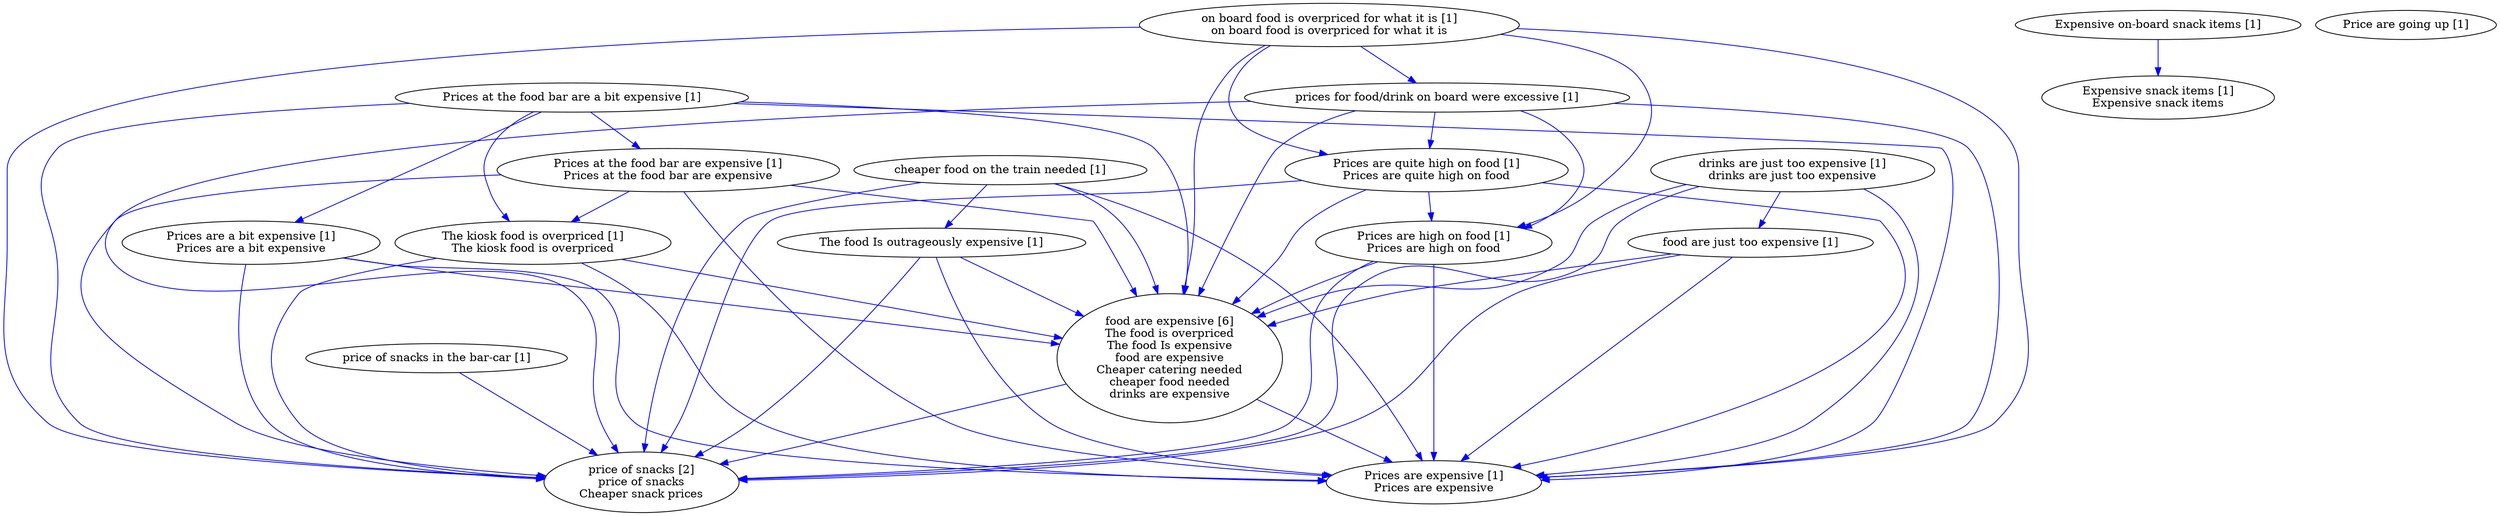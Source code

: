 digraph collapsedGraph {
"price of snacks [2]\nprice of snacks\nCheaper snack prices""food are expensive [6]\nThe food is overpriced\nThe food Is expensive\nfood are expensive\nCheaper catering needed\ncheaper food needed\ndrinks are expensive""Expensive on-board snack items [1]""Expensive snack items [1]\nExpensive snack items""Price are going up [1]""Prices are quite high on food [1]\nPrices are quite high on food""Prices are high on food [1]\nPrices are high on food""Prices at the food bar are a bit expensive [1]""Prices at the food bar are expensive [1]\nPrices at the food bar are expensive""Prices are expensive [1]\nPrices are expensive""Prices are a bit expensive [1]\nPrices are a bit expensive""The food Is outrageously expensive [1]""The kiosk food is overpriced [1]\nThe kiosk food is overpriced""cheaper food on the train needed [1]""drinks are just too expensive [1]\ndrinks are just too expensive""food are just too expensive [1]""on board food is overpriced for what it is [1]\non board food is overpriced for what it is""price of snacks in the bar-car [1]""prices for food/drink on board were excessive [1]""food are expensive [6]\nThe food is overpriced\nThe food Is expensive\nfood are expensive\nCheaper catering needed\ncheaper food needed\ndrinks are expensive" -> "price of snacks [2]\nprice of snacks\nCheaper snack prices" [color=blue]
"The kiosk food is overpriced [1]\nThe kiosk food is overpriced" -> "price of snacks [2]\nprice of snacks\nCheaper snack prices" [color=blue]
"The kiosk food is overpriced [1]\nThe kiosk food is overpriced" -> "food are expensive [6]\nThe food is overpriced\nThe food Is expensive\nfood are expensive\nCheaper catering needed\ncheaper food needed\ndrinks are expensive" [color=blue]
"prices for food/drink on board were excessive [1]" -> "Prices are expensive [1]\nPrices are expensive" [color=blue]
"Prices are a bit expensive [1]\nPrices are a bit expensive" -> "food are expensive [6]\nThe food is overpriced\nThe food Is expensive\nfood are expensive\nCheaper catering needed\ncheaper food needed\ndrinks are expensive" [color=blue]
"The kiosk food is overpriced [1]\nThe kiosk food is overpriced" -> "Prices are expensive [1]\nPrices are expensive" [color=blue]
"Prices are quite high on food [1]\nPrices are quite high on food" -> "Prices are expensive [1]\nPrices are expensive" [color=blue]
"Prices are quite high on food [1]\nPrices are quite high on food" -> "food are expensive [6]\nThe food is overpriced\nThe food Is expensive\nfood are expensive\nCheaper catering needed\ncheaper food needed\ndrinks are expensive" [color=blue]
"on board food is overpriced for what it is [1]\non board food is overpriced for what it is" -> "price of snacks [2]\nprice of snacks\nCheaper snack prices" [color=blue]
"Prices are quite high on food [1]\nPrices are quite high on food" -> "price of snacks [2]\nprice of snacks\nCheaper snack prices" [color=blue]
"cheaper food on the train needed [1]" -> "The food Is outrageously expensive [1]" [color=blue]
"cheaper food on the train needed [1]" -> "food are expensive [6]\nThe food is overpriced\nThe food Is expensive\nfood are expensive\nCheaper catering needed\ncheaper food needed\ndrinks are expensive" [color=blue]
"food are just too expensive [1]" -> "Prices are expensive [1]\nPrices are expensive" [color=blue]
"cheaper food on the train needed [1]" -> "Prices are expensive [1]\nPrices are expensive" [color=blue]
"food are just too expensive [1]" -> "food are expensive [6]\nThe food is overpriced\nThe food Is expensive\nfood are expensive\nCheaper catering needed\ncheaper food needed\ndrinks are expensive" [color=blue]
"The food Is outrageously expensive [1]" -> "price of snacks [2]\nprice of snacks\nCheaper snack prices" [color=blue]
"The food Is outrageously expensive [1]" -> "food are expensive [6]\nThe food is overpriced\nThe food Is expensive\nfood are expensive\nCheaper catering needed\ncheaper food needed\ndrinks are expensive" [color=blue]
"food are expensive [6]\nThe food is overpriced\nThe food Is expensive\nfood are expensive\nCheaper catering needed\ncheaper food needed\ndrinks are expensive" -> "Prices are expensive [1]\nPrices are expensive" [color=blue]
"food are just too expensive [1]" -> "price of snacks [2]\nprice of snacks\nCheaper snack prices" [color=blue]
"The food Is outrageously expensive [1]" -> "Prices are expensive [1]\nPrices are expensive" [color=blue]
"cheaper food on the train needed [1]" -> "price of snacks [2]\nprice of snacks\nCheaper snack prices" [color=blue]
"prices for food/drink on board were excessive [1]" -> "Prices are quite high on food [1]\nPrices are quite high on food" [color=blue]
"prices for food/drink on board were excessive [1]" -> "food are expensive [6]\nThe food is overpriced\nThe food Is expensive\nfood are expensive\nCheaper catering needed\ncheaper food needed\ndrinks are expensive" [color=blue]
"prices for food/drink on board were excessive [1]" -> "price of snacks [2]\nprice of snacks\nCheaper snack prices" [color=blue]
"Prices are a bit expensive [1]\nPrices are a bit expensive" -> "price of snacks [2]\nprice of snacks\nCheaper snack prices" [color=blue]
"prices for food/drink on board were excessive [1]" -> "Prices are high on food [1]\nPrices are high on food" [color=blue]
"on board food is overpriced for what it is [1]\non board food is overpriced for what it is" -> "Prices are expensive [1]\nPrices are expensive" [color=blue]
"on board food is overpriced for what it is [1]\non board food is overpriced for what it is" -> "food are expensive [6]\nThe food is overpriced\nThe food Is expensive\nfood are expensive\nCheaper catering needed\ncheaper food needed\ndrinks are expensive" [color=blue]
"Prices at the food bar are expensive [1]\nPrices at the food bar are expensive" -> "price of snacks [2]\nprice of snacks\nCheaper snack prices" [color=blue]
"Prices at the food bar are expensive [1]\nPrices at the food bar are expensive" -> "food are expensive [6]\nThe food is overpriced\nThe food Is expensive\nfood are expensive\nCheaper catering needed\ncheaper food needed\ndrinks are expensive" [color=blue]
"drinks are just too expensive [1]\ndrinks are just too expensive" -> "price of snacks [2]\nprice of snacks\nCheaper snack prices" [color=blue]
"Prices at the food bar are a bit expensive [1]" -> "price of snacks [2]\nprice of snacks\nCheaper snack prices" [color=blue]
"Prices at the food bar are a bit expensive [1]" -> "food are expensive [6]\nThe food is overpriced\nThe food Is expensive\nfood are expensive\nCheaper catering needed\ncheaper food needed\ndrinks are expensive" [color=blue]
"drinks are just too expensive [1]\ndrinks are just too expensive" -> "food are expensive [6]\nThe food is overpriced\nThe food Is expensive\nfood are expensive\nCheaper catering needed\ncheaper food needed\ndrinks are expensive" [color=blue]
"Prices at the food bar are expensive [1]\nPrices at the food bar are expensive" -> "The kiosk food is overpriced [1]\nThe kiosk food is overpriced" [color=blue]
"price of snacks in the bar-car [1]" -> "price of snacks [2]\nprice of snacks\nCheaper snack prices" [color=blue]
"Prices are high on food [1]\nPrices are high on food" -> "Prices are expensive [1]\nPrices are expensive" [color=blue]
"Prices are high on food [1]\nPrices are high on food" -> "food are expensive [6]\nThe food is overpriced\nThe food Is expensive\nfood are expensive\nCheaper catering needed\ncheaper food needed\ndrinks are expensive" [color=blue]
"drinks are just too expensive [1]\ndrinks are just too expensive" -> "Prices are expensive [1]\nPrices are expensive" [color=blue]
"drinks are just too expensive [1]\ndrinks are just too expensive" -> "food are just too expensive [1]" [color=blue]
"Prices at the food bar are a bit expensive [1]" -> "The kiosk food is overpriced [1]\nThe kiosk food is overpriced" [color=blue]
"Prices are high on food [1]\nPrices are high on food" -> "price of snacks [2]\nprice of snacks\nCheaper snack prices" [color=blue]
"on board food is overpriced for what it is [1]\non board food is overpriced for what it is" -> "Prices are quite high on food [1]\nPrices are quite high on food" [color=blue]
"on board food is overpriced for what it is [1]\non board food is overpriced for what it is" -> "prices for food/drink on board were excessive [1]" [color=blue]
"on board food is overpriced for what it is [1]\non board food is overpriced for what it is" -> "Prices are high on food [1]\nPrices are high on food" [color=blue]
"Expensive on-board snack items [1]" -> "Expensive snack items [1]\nExpensive snack items" [color=blue]
"Prices are quite high on food [1]\nPrices are quite high on food" -> "Prices are high on food [1]\nPrices are high on food" [color=blue]
"Prices at the food bar are a bit expensive [1]" -> "Prices at the food bar are expensive [1]\nPrices at the food bar are expensive" [color=blue]
"Prices at the food bar are expensive [1]\nPrices at the food bar are expensive" -> "Prices are expensive [1]\nPrices are expensive" [color=blue]
"Prices at the food bar are a bit expensive [1]" -> "Prices are a bit expensive [1]\nPrices are a bit expensive" [color=blue]
"Prices are a bit expensive [1]\nPrices are a bit expensive" -> "Prices are expensive [1]\nPrices are expensive" [color=blue]
"Prices at the food bar are a bit expensive [1]" -> "Prices are expensive [1]\nPrices are expensive" [color=blue]
}